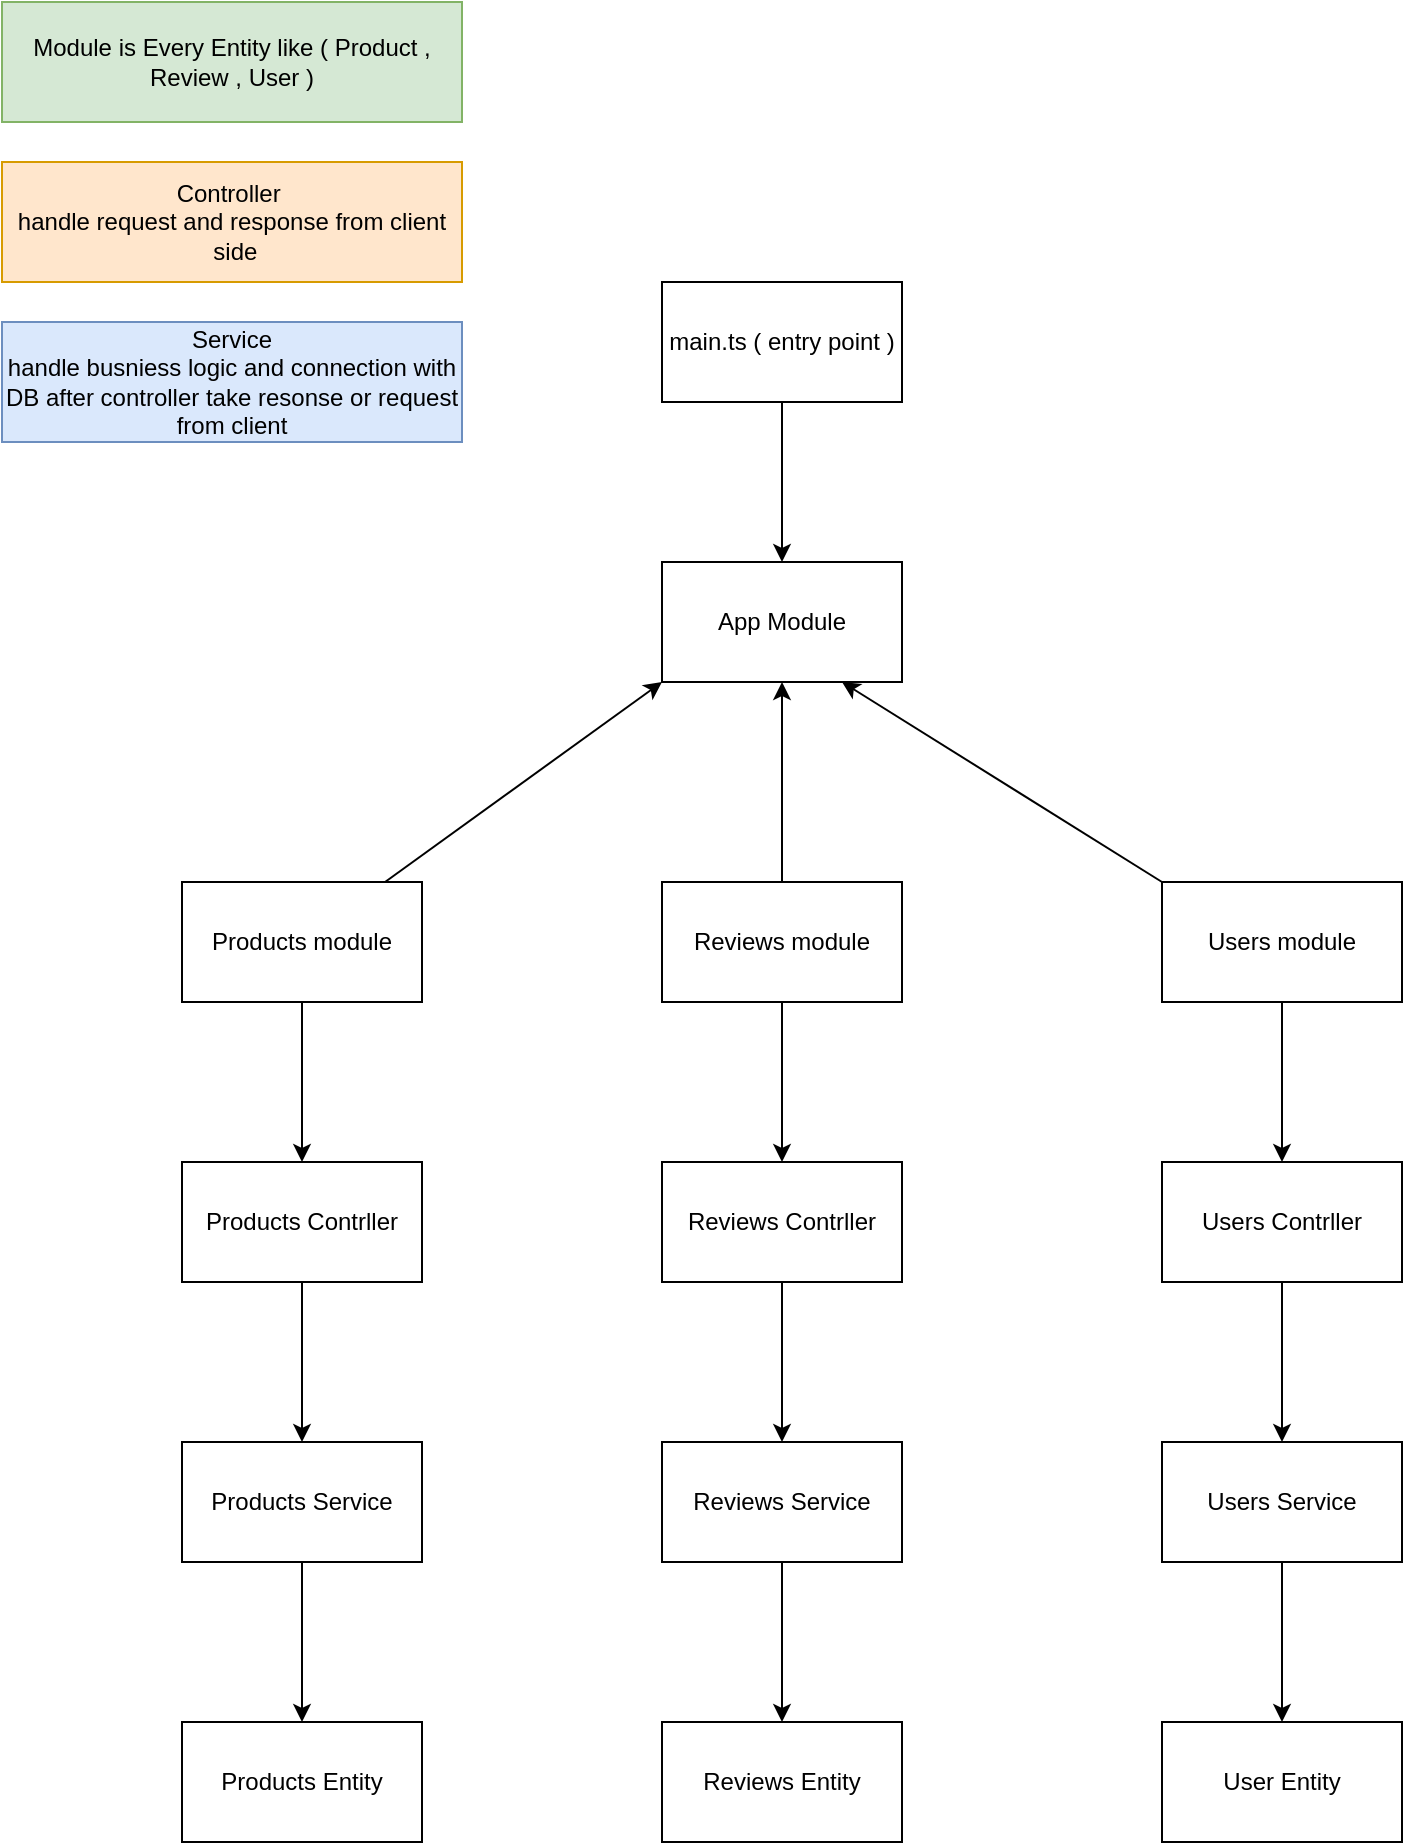 <mxfile>
    <diagram id="iN2MJokug0uRHYvwU4Hf" name="Page-1">
        <mxGraphModel dx="515" dy="602" grid="1" gridSize="10" guides="1" tooltips="1" connect="1" arrows="1" fold="1" page="1" pageScale="1" pageWidth="850" pageHeight="1100" math="0" shadow="0">
            <root>
                <mxCell id="0"/>
                <mxCell id="1" parent="0"/>
                <mxCell id="5" value="" style="edgeStyle=none;html=1;" parent="1" source="2" target="4" edge="1">
                    <mxGeometry relative="1" as="geometry"/>
                </mxCell>
                <mxCell id="2" value="main.ts ( entry point )" style="rounded=0;whiteSpace=wrap;html=1;" parent="1" vertex="1">
                    <mxGeometry x="340" y="150" width="120" height="60" as="geometry"/>
                </mxCell>
                <mxCell id="4" value="App Module" style="whiteSpace=wrap;html=1;rounded=0;" parent="1" vertex="1">
                    <mxGeometry x="340" y="290" width="120" height="60" as="geometry"/>
                </mxCell>
                <mxCell id="11" value="" style="edgeStyle=none;html=1;" parent="1" source="6" target="10" edge="1">
                    <mxGeometry relative="1" as="geometry"/>
                </mxCell>
                <mxCell id="30" style="edgeStyle=none;html=1;exitX=0;exitY=0;exitDx=0;exitDy=0;entryX=0.75;entryY=1;entryDx=0;entryDy=0;" parent="1" source="6" target="4" edge="1">
                    <mxGeometry relative="1" as="geometry"/>
                </mxCell>
                <mxCell id="6" value="Users module" style="rounded=0;whiteSpace=wrap;html=1;" parent="1" vertex="1">
                    <mxGeometry x="590" y="450" width="120" height="60" as="geometry"/>
                </mxCell>
                <mxCell id="13" value="" style="edgeStyle=none;html=1;" parent="1" source="10" target="12" edge="1">
                    <mxGeometry relative="1" as="geometry"/>
                </mxCell>
                <mxCell id="10" value="Users Contrller" style="whiteSpace=wrap;html=1;rounded=0;" parent="1" vertex="1">
                    <mxGeometry x="590" y="590" width="120" height="60" as="geometry"/>
                </mxCell>
                <mxCell id="15" value="" style="edgeStyle=none;html=1;" parent="1" source="12" target="14" edge="1">
                    <mxGeometry relative="1" as="geometry"/>
                </mxCell>
                <mxCell id="12" value="Users Service" style="whiteSpace=wrap;html=1;rounded=0;" parent="1" vertex="1">
                    <mxGeometry x="590" y="730" width="120" height="60" as="geometry"/>
                </mxCell>
                <mxCell id="14" value="User Entity" style="whiteSpace=wrap;html=1;rounded=0;" parent="1" vertex="1">
                    <mxGeometry x="590" y="870" width="120" height="60" as="geometry"/>
                </mxCell>
                <mxCell id="16" value="" style="edgeStyle=none;html=1;" parent="1" source="17" target="19" edge="1">
                    <mxGeometry relative="1" as="geometry"/>
                </mxCell>
                <mxCell id="31" style="edgeStyle=none;html=1;entryX=0.5;entryY=1;entryDx=0;entryDy=0;" parent="1" source="17" target="4" edge="1">
                    <mxGeometry relative="1" as="geometry"/>
                </mxCell>
                <mxCell id="17" value="Reviews module" style="rounded=0;whiteSpace=wrap;html=1;" parent="1" vertex="1">
                    <mxGeometry x="340" y="450" width="120" height="60" as="geometry"/>
                </mxCell>
                <mxCell id="18" value="" style="edgeStyle=none;html=1;" parent="1" source="19" target="21" edge="1">
                    <mxGeometry relative="1" as="geometry"/>
                </mxCell>
                <mxCell id="19" value="&lt;span style=&quot;color: rgb(0, 0, 0);&quot;&gt;Reviews&lt;/span&gt;&amp;nbsp;Contrller" style="whiteSpace=wrap;html=1;rounded=0;" parent="1" vertex="1">
                    <mxGeometry x="340" y="590" width="120" height="60" as="geometry"/>
                </mxCell>
                <mxCell id="20" value="" style="edgeStyle=none;html=1;" parent="1" source="21" target="22" edge="1">
                    <mxGeometry relative="1" as="geometry"/>
                </mxCell>
                <mxCell id="21" value="&lt;span style=&quot;color: rgb(0, 0, 0);&quot;&gt;Reviews&lt;/span&gt;&amp;nbsp;Service" style="whiteSpace=wrap;html=1;rounded=0;" parent="1" vertex="1">
                    <mxGeometry x="340" y="730" width="120" height="60" as="geometry"/>
                </mxCell>
                <mxCell id="22" value="&lt;span style=&quot;color: rgb(0, 0, 0);&quot;&gt;Reviews&lt;/span&gt;&amp;nbsp;Entity" style="whiteSpace=wrap;html=1;rounded=0;" parent="1" vertex="1">
                    <mxGeometry x="340" y="870" width="120" height="60" as="geometry"/>
                </mxCell>
                <mxCell id="23" value="" style="edgeStyle=none;html=1;" parent="1" source="24" target="26" edge="1">
                    <mxGeometry relative="1" as="geometry"/>
                </mxCell>
                <mxCell id="32" style="edgeStyle=none;html=1;entryX=0;entryY=1;entryDx=0;entryDy=0;" parent="1" source="24" target="4" edge="1">
                    <mxGeometry relative="1" as="geometry"/>
                </mxCell>
                <mxCell id="24" value="Products module" style="rounded=0;whiteSpace=wrap;html=1;" parent="1" vertex="1">
                    <mxGeometry x="100" y="450" width="120" height="60" as="geometry"/>
                </mxCell>
                <mxCell id="25" value="" style="edgeStyle=none;html=1;" parent="1" source="26" target="28" edge="1">
                    <mxGeometry relative="1" as="geometry"/>
                </mxCell>
                <mxCell id="26" value="&lt;span style=&quot;color: rgb(0, 0, 0);&quot;&gt;Products&lt;/span&gt;&amp;nbsp;Contrller" style="whiteSpace=wrap;html=1;rounded=0;" parent="1" vertex="1">
                    <mxGeometry x="100" y="590" width="120" height="60" as="geometry"/>
                </mxCell>
                <mxCell id="27" value="" style="edgeStyle=none;html=1;" parent="1" source="28" target="29" edge="1">
                    <mxGeometry relative="1" as="geometry"/>
                </mxCell>
                <mxCell id="28" value="&lt;span style=&quot;color: rgb(0, 0, 0);&quot;&gt;Products&lt;/span&gt;&amp;nbsp;Service" style="whiteSpace=wrap;html=1;rounded=0;" parent="1" vertex="1">
                    <mxGeometry x="100" y="730" width="120" height="60" as="geometry"/>
                </mxCell>
                <mxCell id="29" value="&lt;span style=&quot;color: rgb(0, 0, 0);&quot;&gt;Products&lt;/span&gt;&amp;nbsp;Entity" style="whiteSpace=wrap;html=1;rounded=0;" parent="1" vertex="1">
                    <mxGeometry x="100" y="870" width="120" height="60" as="geometry"/>
                </mxCell>
                <mxCell id="33" value="Module is Every Entity like ( Product , Review , User )" style="rounded=0;whiteSpace=wrap;html=1;fillColor=#d5e8d4;strokeColor=#82b366;" vertex="1" parent="1">
                    <mxGeometry x="10" y="10" width="230" height="60" as="geometry"/>
                </mxCell>
                <mxCell id="34" value="Controller&amp;nbsp;&lt;br&gt;handle request and response from client&lt;div&gt;&amp;nbsp;side&lt;/div&gt;" style="rounded=0;whiteSpace=wrap;html=1;fillColor=#ffe6cc;strokeColor=#d79b00;" vertex="1" parent="1">
                    <mxGeometry x="10" y="90" width="230" height="60" as="geometry"/>
                </mxCell>
                <mxCell id="35" value="Service&lt;br&gt;handle busniess logic and connection with DB after controller take resonse or request from client" style="rounded=0;whiteSpace=wrap;html=1;fillColor=#dae8fc;strokeColor=#6c8ebf;" vertex="1" parent="1">
                    <mxGeometry x="10" y="170" width="230" height="60" as="geometry"/>
                </mxCell>
            </root>
        </mxGraphModel>
    </diagram>
</mxfile>